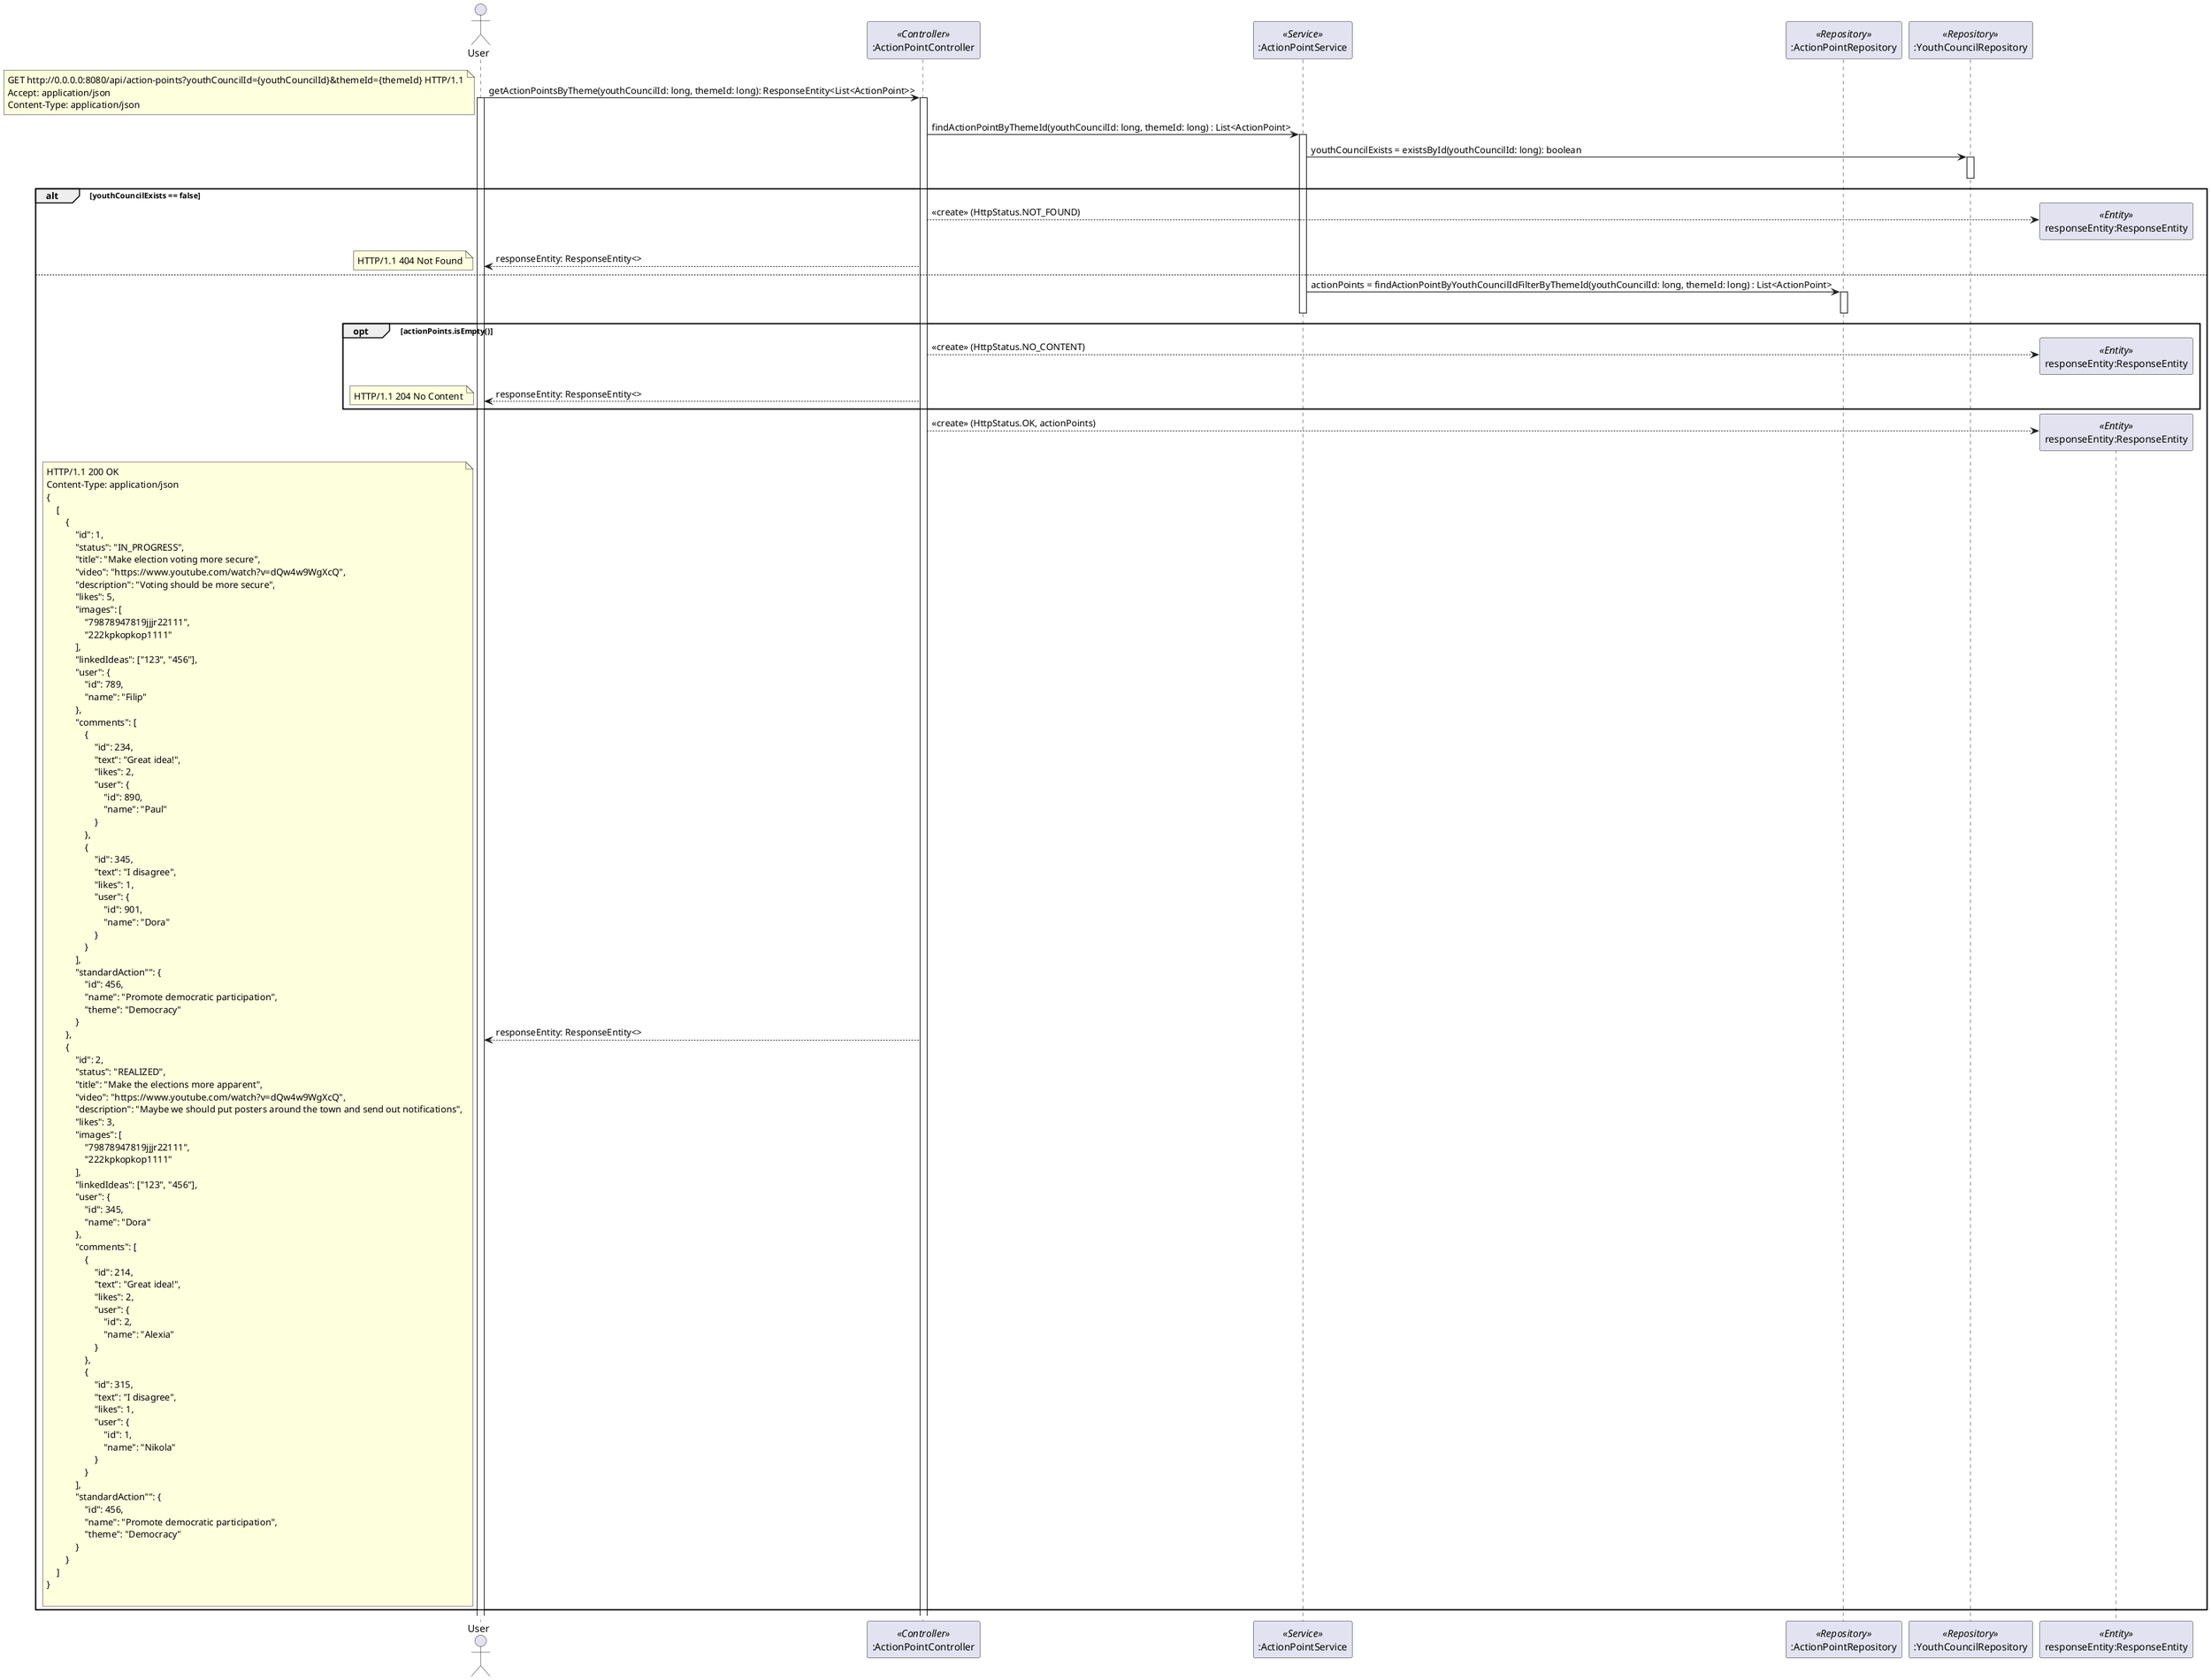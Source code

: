 @startuml
actor User
participant ":ActionPointController" as ActionPointController << Controller >>
participant ":ActionPointService" as ActionPointService << Service >>
participant ":ActionPointRepository" as ActionPointRepository << Repository >>

participant ":YouthCouncilRepository" as YouthCouncilRepository << Repository >>

participant "responseEntity:ResponseEntity" as ResponseEntity <<Entity>>

User -> ActionPointController : getActionPointsByTheme(youthCouncilId: long, themeId: long): ResponseEntity<List<ActionPoint>>
note top
GET http://0.0.0.0:8080/api/action-points?youthCouncilId={youthCouncilId}&themeId={themeId} HTTP/1.1
Accept: application/json
Content-Type: application/json
end note
activate User
activate ActionPointController
ActionPointController -> ActionPointService : findActionPointByThemeId(youthCouncilId: long, themeId: long) : List<ActionPoint>
activate ActionPointService
ActionPointService -> YouthCouncilRepository : youthCouncilExists = existsById(youthCouncilId: long): boolean
activate YouthCouncilRepository
deactivate YouthCouncilRepository
alt youthCouncilExists == false
create ResponseEntity
ActionPointController --> ResponseEntity : <<create>> (HttpStatus.NOT_FOUND)
ActionPointController --> User : responseEntity: ResponseEntity<>
note left
HTTP/1.1 404 Not Found
end note
else
ActionPointService -> ActionPointRepository : actionPoints = findActionPointByYouthCouncilIdFilterByThemeId(youthCouncilId: long, themeId: long) : List<ActionPoint>
activate ActionPointRepository
deactivate ActionPointRepository
deactivate ActionPointService
opt actionPoints.isEmpty()
create ResponseEntity
ActionPointController --> ResponseEntity : <<create>> (HttpStatus.NO_CONTENT)
ActionPointController --> User : responseEntity: ResponseEntity<>
note left
HTTP/1.1 204 No Content
end note
end
create ResponseEntity
ActionPointController --> ResponseEntity : <<create>> (HttpStatus.OK, actionPoints)
ActionPointController --> User : responseEntity: ResponseEntity<>
note left
HTTP/1.1 200 OK
Content-Type: application/json
{
    [
        {
            "id": 1,
            "status": "IN_PROGRESS",
            "title": "Make election voting more secure",
            "video": "https://www.youtube.com/watch?v=dQw4w9WgXcQ",
            "description": "Voting should be more secure",
            "likes": 5,
            "images": [
                "79878947819jjjr22111",
                "222kpkopkop1111"
            ],
            "linkedIdeas": ["123", "456"],
            "user": {
                "id": 789,
                "name": "Filip"
            },
            "comments": [
                {
                    "id": 234,
                    "text": "Great idea!",
                    "likes": 2,
                    "user": {
                        "id": 890,
                        "name": "Paul"
                    }
                },
                {
                    "id": 345,
                    "text": "I disagree",
                    "likes": 1,
                    "user": {
                        "id": 901,
                        "name": "Dora"
                    }
                }
            ],
            "standardAction"": {
                "id": 456,
                "name": "Promote democratic participation",
                "theme": "Democracy"
            }
        },
        {
            "id": 2,
            "status": "REALIZED",
            "title": "Make the elections more apparent",
            "video": "https://www.youtube.com/watch?v=dQw4w9WgXcQ",
            "description": "Maybe we should put posters around the town and send out notifications",
            "likes": 3,
            "images": [
                "79878947819jjjr22111",
                "222kpkopkop1111"
            ],
            "linkedIdeas": ["123", "456"],
            "user": {
                "id": 345,
                "name": "Dora"
            },
            "comments": [
                {
                    "id": 214,
                    "text": "Great idea!",
                    "likes": 2,
                    "user": {
                        "id": 2,
                        "name": "Alexia"
                    }
                },
                {
                    "id": 315,
                    "text": "I disagree",
                    "likes": 1,
                    "user": {
                        "id": 1,
                        "name": "Nikola"
                    }
                }
            ],
            "standardAction"": {
                "id": 456,
                "name": "Promote democratic participation",
                "theme": "Democracy"
            }
        }
    ]
}

end note
end
@enduml
